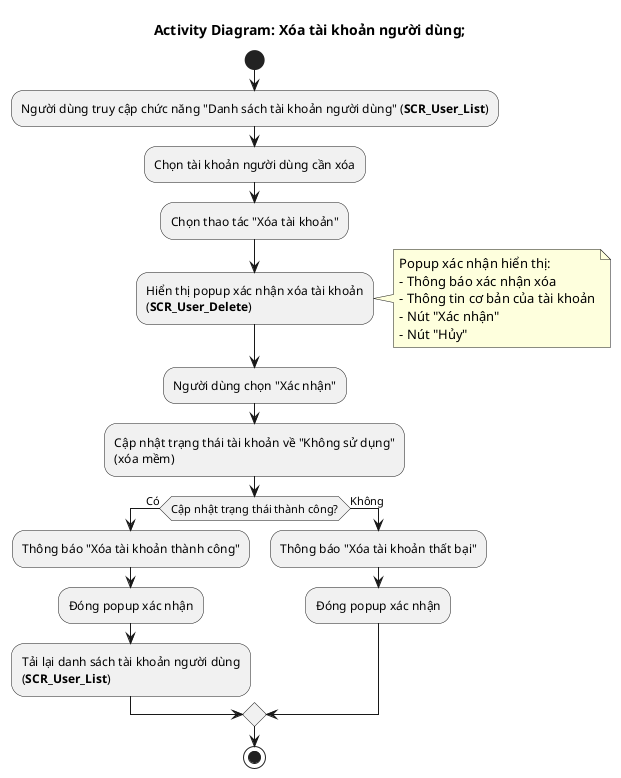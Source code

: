 @startuml AD_User_Delete
!pragma layout smetana
title Activity Diagram: Xóa tài khoản người dùng;
start
:Người dùng truy cập chức năng "Danh sách tài khoản người dùng" (**SCR_User_List**);
:Chọn tài khoản người dùng cần xóa;
:Chọn thao tác "Xóa tài khoản";
:Hiển thị popup xác nhận xóa tài khoản
(**SCR_User_Delete**);
note right
  Popup xác nhận hiển thị:
  - Thông báo xác nhận xóa
  - Thông tin cơ bản của tài khoản
  - Nút "Xác nhận"
  - Nút "Hủy"
end note
:Người dùng chọn "Xác nhận";
:Cập nhật trạng thái tài khoản về "Không sử dụng"
(xóa mềm);
if (Cập nhật trạng thái thành công?) then (Có)
  :Thông báo "Xóa tài khoản thành công";
  :Đóng popup xác nhận;
  :Tải lại danh sách tài khoản người dùng
  (**SCR_User_List**);
else (Không)
  :Thông báo "Xóa tài khoản thất bại";
  :Đóng popup xác nhận;
endif
stop
@enduml
